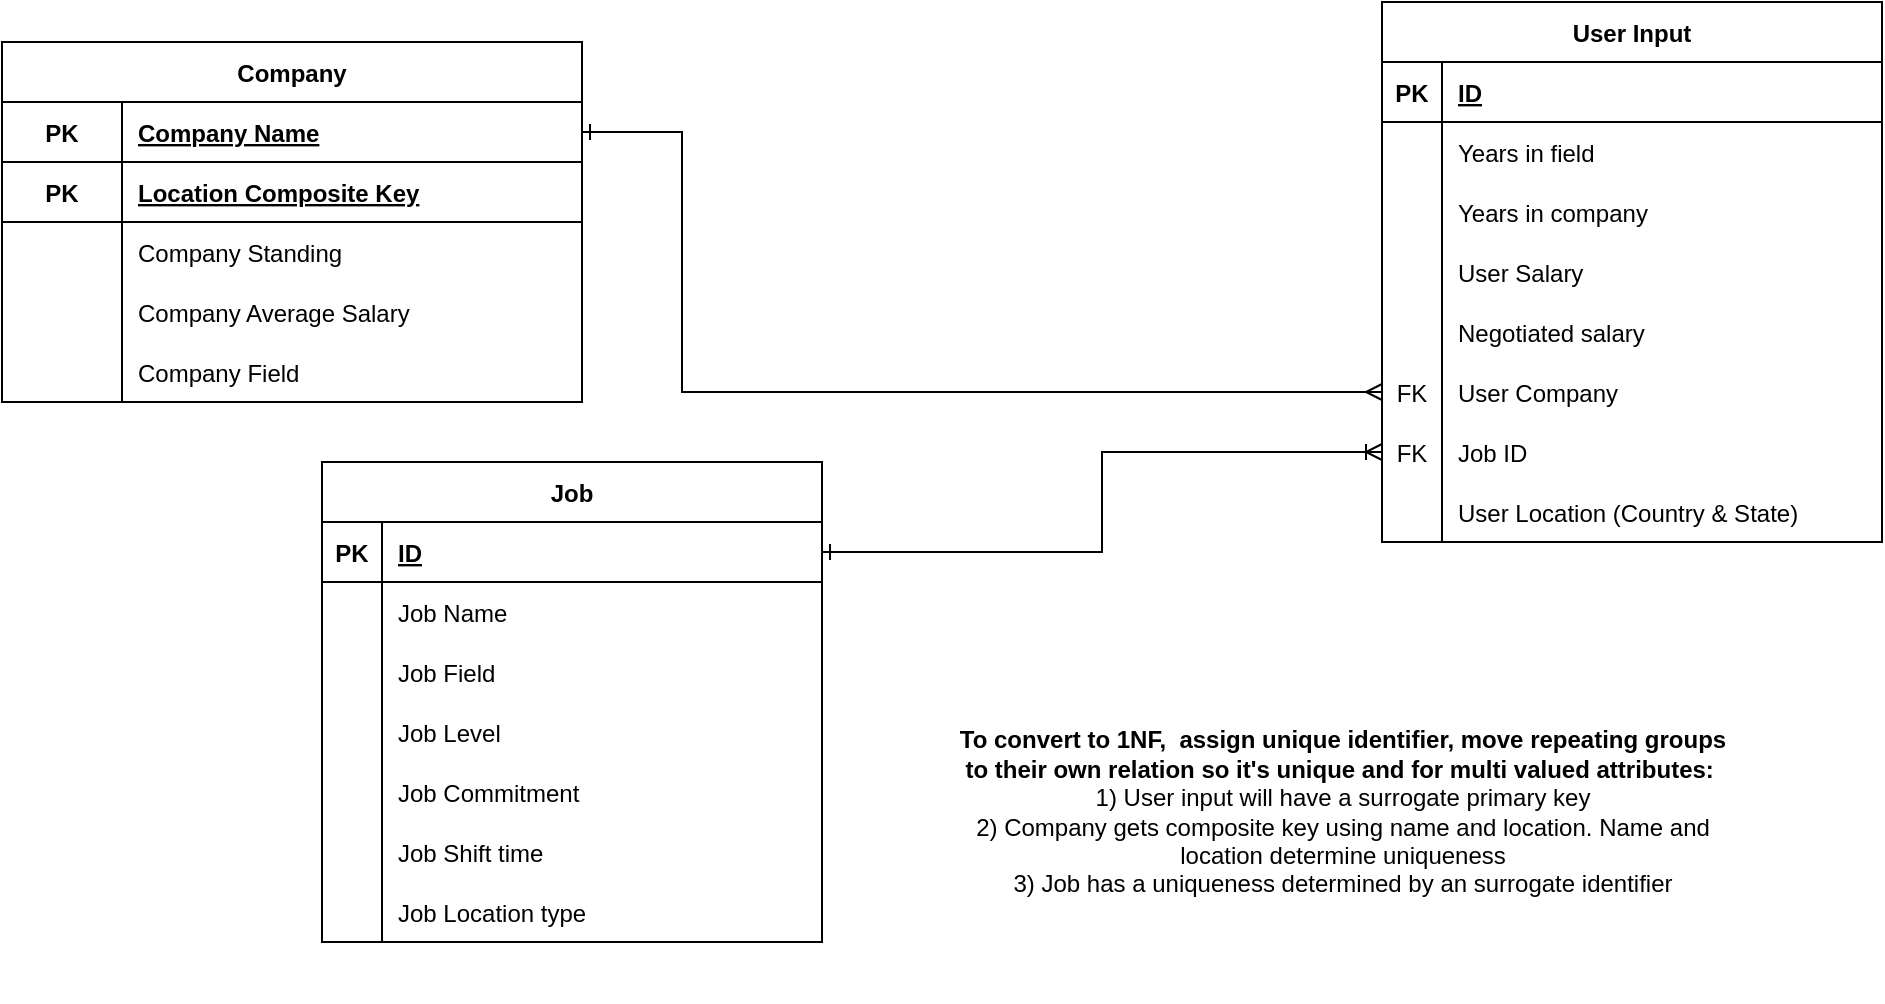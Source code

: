 <mxfile version="17.5.0" type="device"><diagram id="R2lEEEUBdFMjLlhIrx00" name="Page-1"><mxGraphModel dx="2084" dy="802" grid="1" gridSize="10" guides="1" tooltips="1" connect="1" arrows="1" fold="1" page="1" pageScale="1" pageWidth="850" pageHeight="1100" math="0" shadow="0" extFonts="Permanent Marker^https://fonts.googleapis.com/css?family=Permanent+Marker"><root><mxCell id="0"/><mxCell id="1" parent="0"/><mxCell id="YKfomwGGsA8LmUQ6YeCK-101" value="Company" style="shape=table;startSize=30;container=1;collapsible=1;childLayout=tableLayout;fixedRows=1;rowLines=0;fontStyle=1;align=center;resizeLast=1;" parent="1" vertex="1"><mxGeometry x="-20" y="120" width="290" height="180" as="geometry"/></mxCell><mxCell id="YKfomwGGsA8LmUQ6YeCK-102" value="" style="shape=partialRectangle;collapsible=0;dropTarget=0;pointerEvents=0;fillColor=none;points=[[0,0.5],[1,0.5]];portConstraint=eastwest;top=0;left=0;right=0;bottom=1;" parent="YKfomwGGsA8LmUQ6YeCK-101" vertex="1"><mxGeometry y="30" width="290" height="30" as="geometry"/></mxCell><mxCell id="YKfomwGGsA8LmUQ6YeCK-103" value="PK" style="shape=partialRectangle;overflow=hidden;connectable=0;fillColor=none;top=0;left=0;bottom=0;right=0;fontStyle=1;" parent="YKfomwGGsA8LmUQ6YeCK-102" vertex="1"><mxGeometry width="60" height="30" as="geometry"><mxRectangle width="60" height="30" as="alternateBounds"/></mxGeometry></mxCell><mxCell id="YKfomwGGsA8LmUQ6YeCK-104" value="Company Name" style="shape=partialRectangle;overflow=hidden;connectable=0;fillColor=none;top=0;left=0;bottom=0;right=0;align=left;spacingLeft=6;fontStyle=5;" parent="YKfomwGGsA8LmUQ6YeCK-102" vertex="1"><mxGeometry x="60" width="230" height="30" as="geometry"><mxRectangle width="230" height="30" as="alternateBounds"/></mxGeometry></mxCell><mxCell id="YKfomwGGsA8LmUQ6YeCK-176" style="shape=partialRectangle;collapsible=0;dropTarget=0;pointerEvents=0;fillColor=none;points=[[0,0.5],[1,0.5]];portConstraint=eastwest;top=0;left=0;right=0;bottom=1;" parent="YKfomwGGsA8LmUQ6YeCK-101" vertex="1"><mxGeometry y="60" width="290" height="30" as="geometry"/></mxCell><mxCell id="YKfomwGGsA8LmUQ6YeCK-177" value="PK" style="shape=partialRectangle;overflow=hidden;connectable=0;fillColor=none;top=0;left=0;bottom=0;right=0;fontStyle=1;" parent="YKfomwGGsA8LmUQ6YeCK-176" vertex="1"><mxGeometry width="60" height="30" as="geometry"><mxRectangle width="60" height="30" as="alternateBounds"/></mxGeometry></mxCell><mxCell id="YKfomwGGsA8LmUQ6YeCK-178" value="Location Composite Key" style="shape=partialRectangle;overflow=hidden;connectable=0;fillColor=none;top=0;left=0;bottom=0;right=0;align=left;spacingLeft=6;fontStyle=5;" parent="YKfomwGGsA8LmUQ6YeCK-176" vertex="1"><mxGeometry x="60" width="230" height="30" as="geometry"><mxRectangle width="230" height="30" as="alternateBounds"/></mxGeometry></mxCell><mxCell id="YKfomwGGsA8LmUQ6YeCK-111" style="shape=partialRectangle;collapsible=0;dropTarget=0;pointerEvents=0;fillColor=none;points=[[0,0.5],[1,0.5]];portConstraint=eastwest;top=0;left=0;right=0;bottom=0;" parent="YKfomwGGsA8LmUQ6YeCK-101" vertex="1"><mxGeometry y="90" width="290" height="30" as="geometry"/></mxCell><mxCell id="YKfomwGGsA8LmUQ6YeCK-112" style="shape=partialRectangle;overflow=hidden;connectable=0;fillColor=none;top=0;left=0;bottom=0;right=0;" parent="YKfomwGGsA8LmUQ6YeCK-111" vertex="1"><mxGeometry width="60" height="30" as="geometry"><mxRectangle width="60" height="30" as="alternateBounds"/></mxGeometry></mxCell><mxCell id="YKfomwGGsA8LmUQ6YeCK-113" value="Company Standing" style="shape=partialRectangle;overflow=hidden;connectable=0;fillColor=none;top=0;left=0;bottom=0;right=0;align=left;spacingLeft=6;" parent="YKfomwGGsA8LmUQ6YeCK-111" vertex="1"><mxGeometry x="60" width="230" height="30" as="geometry"><mxRectangle width="230" height="30" as="alternateBounds"/></mxGeometry></mxCell><mxCell id="YKfomwGGsA8LmUQ6YeCK-117" style="shape=partialRectangle;collapsible=0;dropTarget=0;pointerEvents=0;fillColor=none;points=[[0,0.5],[1,0.5]];portConstraint=eastwest;top=0;left=0;right=0;bottom=0;" parent="YKfomwGGsA8LmUQ6YeCK-101" vertex="1"><mxGeometry y="120" width="290" height="30" as="geometry"/></mxCell><mxCell id="YKfomwGGsA8LmUQ6YeCK-118" style="shape=partialRectangle;overflow=hidden;connectable=0;fillColor=none;top=0;left=0;bottom=0;right=0;" parent="YKfomwGGsA8LmUQ6YeCK-117" vertex="1"><mxGeometry width="60" height="30" as="geometry"><mxRectangle width="60" height="30" as="alternateBounds"/></mxGeometry></mxCell><mxCell id="YKfomwGGsA8LmUQ6YeCK-119" value="Company Average Salary" style="shape=partialRectangle;overflow=hidden;connectable=0;fillColor=none;top=0;left=0;bottom=0;right=0;align=left;spacingLeft=6;" parent="YKfomwGGsA8LmUQ6YeCK-117" vertex="1"><mxGeometry x="60" width="230" height="30" as="geometry"><mxRectangle width="230" height="30" as="alternateBounds"/></mxGeometry></mxCell><mxCell id="YKfomwGGsA8LmUQ6YeCK-114" style="shape=partialRectangle;collapsible=0;dropTarget=0;pointerEvents=0;fillColor=none;points=[[0,0.5],[1,0.5]];portConstraint=eastwest;top=0;left=0;right=0;bottom=0;" parent="YKfomwGGsA8LmUQ6YeCK-101" vertex="1"><mxGeometry y="150" width="290" height="30" as="geometry"/></mxCell><mxCell id="YKfomwGGsA8LmUQ6YeCK-115" value="" style="shape=partialRectangle;overflow=hidden;connectable=0;fillColor=none;top=0;left=0;bottom=0;right=0;" parent="YKfomwGGsA8LmUQ6YeCK-114" vertex="1"><mxGeometry width="60" height="30" as="geometry"><mxRectangle width="60" height="30" as="alternateBounds"/></mxGeometry></mxCell><mxCell id="YKfomwGGsA8LmUQ6YeCK-116" value="Company Field" style="shape=partialRectangle;overflow=hidden;connectable=0;fillColor=none;top=0;left=0;bottom=0;right=0;align=left;spacingLeft=6;" parent="YKfomwGGsA8LmUQ6YeCK-114" vertex="1"><mxGeometry x="60" width="230" height="30" as="geometry"><mxRectangle width="230" height="30" as="alternateBounds"/></mxGeometry></mxCell><mxCell id="YKfomwGGsA8LmUQ6YeCK-120" value="Job" style="shape=table;startSize=30;container=1;collapsible=1;childLayout=tableLayout;fixedRows=1;rowLines=0;fontStyle=1;align=center;resizeLast=1;" parent="1" vertex="1"><mxGeometry x="140" y="330" width="250" height="240" as="geometry"/></mxCell><mxCell id="YKfomwGGsA8LmUQ6YeCK-121" value="" style="shape=partialRectangle;collapsible=0;dropTarget=0;pointerEvents=0;fillColor=none;points=[[0,0.5],[1,0.5]];portConstraint=eastwest;top=0;left=0;right=0;bottom=1;" parent="YKfomwGGsA8LmUQ6YeCK-120" vertex="1"><mxGeometry y="30" width="250" height="30" as="geometry"/></mxCell><mxCell id="YKfomwGGsA8LmUQ6YeCK-122" value="PK" style="shape=partialRectangle;overflow=hidden;connectable=0;fillColor=none;top=0;left=0;bottom=0;right=0;fontStyle=1;" parent="YKfomwGGsA8LmUQ6YeCK-121" vertex="1"><mxGeometry width="30" height="30" as="geometry"><mxRectangle width="30" height="30" as="alternateBounds"/></mxGeometry></mxCell><mxCell id="YKfomwGGsA8LmUQ6YeCK-123" value="ID" style="shape=partialRectangle;overflow=hidden;connectable=0;fillColor=none;top=0;left=0;bottom=0;right=0;align=left;spacingLeft=6;fontStyle=5;" parent="YKfomwGGsA8LmUQ6YeCK-121" vertex="1"><mxGeometry x="30" width="220" height="30" as="geometry"><mxRectangle width="220" height="30" as="alternateBounds"/></mxGeometry></mxCell><mxCell id="YKfomwGGsA8LmUQ6YeCK-124" style="shape=partialRectangle;collapsible=0;dropTarget=0;pointerEvents=0;fillColor=none;points=[[0,0.5],[1,0.5]];portConstraint=eastwest;top=0;left=0;right=0;bottom=0;" parent="YKfomwGGsA8LmUQ6YeCK-120" vertex="1"><mxGeometry y="60" width="250" height="30" as="geometry"/></mxCell><mxCell id="YKfomwGGsA8LmUQ6YeCK-125" style="shape=partialRectangle;overflow=hidden;connectable=0;fillColor=none;top=0;left=0;bottom=0;right=0;" parent="YKfomwGGsA8LmUQ6YeCK-124" vertex="1"><mxGeometry width="30" height="30" as="geometry"><mxRectangle width="30" height="30" as="alternateBounds"/></mxGeometry></mxCell><mxCell id="YKfomwGGsA8LmUQ6YeCK-126" value="Job Name" style="shape=partialRectangle;overflow=hidden;connectable=0;fillColor=none;top=0;left=0;bottom=0;right=0;align=left;spacingLeft=6;" parent="YKfomwGGsA8LmUQ6YeCK-124" vertex="1"><mxGeometry x="30" width="220" height="30" as="geometry"><mxRectangle width="220" height="30" as="alternateBounds"/></mxGeometry></mxCell><mxCell id="YKfomwGGsA8LmUQ6YeCK-127" value="" style="shape=partialRectangle;collapsible=0;dropTarget=0;pointerEvents=0;fillColor=none;points=[[0,0.5],[1,0.5]];portConstraint=eastwest;top=0;left=0;right=0;bottom=0;" parent="YKfomwGGsA8LmUQ6YeCK-120" vertex="1"><mxGeometry y="90" width="250" height="30" as="geometry"/></mxCell><mxCell id="YKfomwGGsA8LmUQ6YeCK-128" value="" style="shape=partialRectangle;overflow=hidden;connectable=0;fillColor=none;top=0;left=0;bottom=0;right=0;" parent="YKfomwGGsA8LmUQ6YeCK-127" vertex="1"><mxGeometry width="30" height="30" as="geometry"><mxRectangle width="30" height="30" as="alternateBounds"/></mxGeometry></mxCell><mxCell id="YKfomwGGsA8LmUQ6YeCK-129" value="Job Field" style="shape=partialRectangle;overflow=hidden;connectable=0;fillColor=none;top=0;left=0;bottom=0;right=0;align=left;spacingLeft=6;" parent="YKfomwGGsA8LmUQ6YeCK-127" vertex="1"><mxGeometry x="30" width="220" height="30" as="geometry"><mxRectangle width="220" height="30" as="alternateBounds"/></mxGeometry></mxCell><mxCell id="YKfomwGGsA8LmUQ6YeCK-130" style="shape=partialRectangle;collapsible=0;dropTarget=0;pointerEvents=0;fillColor=none;points=[[0,0.5],[1,0.5]];portConstraint=eastwest;top=0;left=0;right=0;bottom=0;" parent="YKfomwGGsA8LmUQ6YeCK-120" vertex="1"><mxGeometry y="120" width="250" height="30" as="geometry"/></mxCell><mxCell id="YKfomwGGsA8LmUQ6YeCK-131" style="shape=partialRectangle;overflow=hidden;connectable=0;fillColor=none;top=0;left=0;bottom=0;right=0;" parent="YKfomwGGsA8LmUQ6YeCK-130" vertex="1"><mxGeometry width="30" height="30" as="geometry"><mxRectangle width="30" height="30" as="alternateBounds"/></mxGeometry></mxCell><mxCell id="YKfomwGGsA8LmUQ6YeCK-132" value="Job Level" style="shape=partialRectangle;overflow=hidden;connectable=0;fillColor=none;top=0;left=0;bottom=0;right=0;align=left;spacingLeft=6;" parent="YKfomwGGsA8LmUQ6YeCK-130" vertex="1"><mxGeometry x="30" width="220" height="30" as="geometry"><mxRectangle width="220" height="30" as="alternateBounds"/></mxGeometry></mxCell><mxCell id="YKfomwGGsA8LmUQ6YeCK-133" style="shape=partialRectangle;collapsible=0;dropTarget=0;pointerEvents=0;fillColor=none;points=[[0,0.5],[1,0.5]];portConstraint=eastwest;top=0;left=0;right=0;bottom=0;" parent="YKfomwGGsA8LmUQ6YeCK-120" vertex="1"><mxGeometry y="150" width="250" height="30" as="geometry"/></mxCell><mxCell id="YKfomwGGsA8LmUQ6YeCK-134" style="shape=partialRectangle;overflow=hidden;connectable=0;fillColor=none;top=0;left=0;bottom=0;right=0;" parent="YKfomwGGsA8LmUQ6YeCK-133" vertex="1"><mxGeometry width="30" height="30" as="geometry"><mxRectangle width="30" height="30" as="alternateBounds"/></mxGeometry></mxCell><mxCell id="YKfomwGGsA8LmUQ6YeCK-135" value="Job Commitment" style="shape=partialRectangle;overflow=hidden;connectable=0;fillColor=none;top=0;left=0;bottom=0;right=0;align=left;spacingLeft=6;" parent="YKfomwGGsA8LmUQ6YeCK-133" vertex="1"><mxGeometry x="30" width="220" height="30" as="geometry"><mxRectangle width="220" height="30" as="alternateBounds"/></mxGeometry></mxCell><mxCell id="YKfomwGGsA8LmUQ6YeCK-136" style="shape=partialRectangle;collapsible=0;dropTarget=0;pointerEvents=0;fillColor=none;points=[[0,0.5],[1,0.5]];portConstraint=eastwest;top=0;left=0;right=0;bottom=0;" parent="YKfomwGGsA8LmUQ6YeCK-120" vertex="1"><mxGeometry y="180" width="250" height="30" as="geometry"/></mxCell><mxCell id="YKfomwGGsA8LmUQ6YeCK-137" style="shape=partialRectangle;overflow=hidden;connectable=0;fillColor=none;top=0;left=0;bottom=0;right=0;" parent="YKfomwGGsA8LmUQ6YeCK-136" vertex="1"><mxGeometry width="30" height="30" as="geometry"><mxRectangle width="30" height="30" as="alternateBounds"/></mxGeometry></mxCell><mxCell id="YKfomwGGsA8LmUQ6YeCK-138" value="Job Shift time" style="shape=partialRectangle;overflow=hidden;connectable=0;fillColor=none;top=0;left=0;bottom=0;right=0;align=left;spacingLeft=6;" parent="YKfomwGGsA8LmUQ6YeCK-136" vertex="1"><mxGeometry x="30" width="220" height="30" as="geometry"><mxRectangle width="220" height="30" as="alternateBounds"/></mxGeometry></mxCell><mxCell id="YKfomwGGsA8LmUQ6YeCK-139" style="shape=partialRectangle;collapsible=0;dropTarget=0;pointerEvents=0;fillColor=none;points=[[0,0.5],[1,0.5]];portConstraint=eastwest;top=0;left=0;right=0;bottom=0;" parent="YKfomwGGsA8LmUQ6YeCK-120" vertex="1"><mxGeometry y="210" width="250" height="30" as="geometry"/></mxCell><mxCell id="YKfomwGGsA8LmUQ6YeCK-140" style="shape=partialRectangle;overflow=hidden;connectable=0;fillColor=none;top=0;left=0;bottom=0;right=0;" parent="YKfomwGGsA8LmUQ6YeCK-139" vertex="1"><mxGeometry width="30" height="30" as="geometry"><mxRectangle width="30" height="30" as="alternateBounds"/></mxGeometry></mxCell><mxCell id="YKfomwGGsA8LmUQ6YeCK-141" value="Job Location type" style="shape=partialRectangle;overflow=hidden;connectable=0;fillColor=none;top=0;left=0;bottom=0;right=0;align=left;spacingLeft=6;" parent="YKfomwGGsA8LmUQ6YeCK-139" vertex="1"><mxGeometry x="30" width="220" height="30" as="geometry"><mxRectangle width="220" height="30" as="alternateBounds"/></mxGeometry></mxCell><mxCell id="YKfomwGGsA8LmUQ6YeCK-142" value="&lt;b&gt;To convert to 1NF, &amp;nbsp;assign unique identifier, move repeating groups to their own relation so it's unique and for multi valued attributes:&lt;/b&gt;&amp;nbsp;&lt;br&gt;1) User input will have a surrogate primary key&lt;br&gt;2) Company gets composite key using name and location. Name and location determine uniqueness&lt;br&gt;3) Job has a uniqueness determined by an surrogate identifier" style="text;html=1;strokeColor=none;fillColor=none;align=center;verticalAlign=middle;whiteSpace=wrap;rounded=0;" parent="1" vertex="1"><mxGeometry x="451" y="410" width="399" height="190" as="geometry"/></mxCell><mxCell id="YKfomwGGsA8LmUQ6YeCK-202" value="User Input" style="shape=table;startSize=30;container=1;collapsible=1;childLayout=tableLayout;fixedRows=1;rowLines=0;fontStyle=1;align=center;resizeLast=1;" parent="1" vertex="1"><mxGeometry x="670" y="100" width="250" height="270" as="geometry"/></mxCell><mxCell id="YKfomwGGsA8LmUQ6YeCK-203" value="" style="shape=partialRectangle;collapsible=0;dropTarget=0;pointerEvents=0;fillColor=none;points=[[0,0.5],[1,0.5]];portConstraint=eastwest;top=0;left=0;right=0;bottom=1;" parent="YKfomwGGsA8LmUQ6YeCK-202" vertex="1"><mxGeometry y="30" width="250" height="30" as="geometry"/></mxCell><mxCell id="YKfomwGGsA8LmUQ6YeCK-204" value="PK" style="shape=partialRectangle;overflow=hidden;connectable=0;fillColor=none;top=0;left=0;bottom=0;right=0;fontStyle=1;" parent="YKfomwGGsA8LmUQ6YeCK-203" vertex="1"><mxGeometry width="30" height="30" as="geometry"><mxRectangle width="30" height="30" as="alternateBounds"/></mxGeometry></mxCell><mxCell id="YKfomwGGsA8LmUQ6YeCK-205" value="ID" style="shape=partialRectangle;overflow=hidden;connectable=0;fillColor=none;top=0;left=0;bottom=0;right=0;align=left;spacingLeft=6;fontStyle=5;" parent="YKfomwGGsA8LmUQ6YeCK-203" vertex="1"><mxGeometry x="30" width="220" height="30" as="geometry"><mxRectangle width="220" height="30" as="alternateBounds"/></mxGeometry></mxCell><mxCell id="YKfomwGGsA8LmUQ6YeCK-206" value="" style="shape=partialRectangle;collapsible=0;dropTarget=0;pointerEvents=0;fillColor=none;points=[[0,0.5],[1,0.5]];portConstraint=eastwest;top=0;left=0;right=0;bottom=0;" parent="YKfomwGGsA8LmUQ6YeCK-202" vertex="1"><mxGeometry y="60" width="250" height="30" as="geometry"/></mxCell><mxCell id="YKfomwGGsA8LmUQ6YeCK-207" value="" style="shape=partialRectangle;overflow=hidden;connectable=0;fillColor=none;top=0;left=0;bottom=0;right=0;" parent="YKfomwGGsA8LmUQ6YeCK-206" vertex="1"><mxGeometry width="30" height="30" as="geometry"><mxRectangle width="30" height="30" as="alternateBounds"/></mxGeometry></mxCell><mxCell id="YKfomwGGsA8LmUQ6YeCK-208" value="Years in field" style="shape=partialRectangle;overflow=hidden;connectable=0;fillColor=none;top=0;left=0;bottom=0;right=0;align=left;spacingLeft=6;" parent="YKfomwGGsA8LmUQ6YeCK-206" vertex="1"><mxGeometry x="30" width="220" height="30" as="geometry"><mxRectangle width="220" height="30" as="alternateBounds"/></mxGeometry></mxCell><mxCell id="YKfomwGGsA8LmUQ6YeCK-209" style="shape=partialRectangle;collapsible=0;dropTarget=0;pointerEvents=0;fillColor=none;points=[[0,0.5],[1,0.5]];portConstraint=eastwest;top=0;left=0;right=0;bottom=0;" parent="YKfomwGGsA8LmUQ6YeCK-202" vertex="1"><mxGeometry y="90" width="250" height="30" as="geometry"/></mxCell><mxCell id="YKfomwGGsA8LmUQ6YeCK-210" style="shape=partialRectangle;overflow=hidden;connectable=0;fillColor=none;top=0;left=0;bottom=0;right=0;" parent="YKfomwGGsA8LmUQ6YeCK-209" vertex="1"><mxGeometry width="30" height="30" as="geometry"><mxRectangle width="30" height="30" as="alternateBounds"/></mxGeometry></mxCell><mxCell id="YKfomwGGsA8LmUQ6YeCK-211" value="Years in company" style="shape=partialRectangle;overflow=hidden;connectable=0;fillColor=none;top=0;left=0;bottom=0;right=0;align=left;spacingLeft=6;" parent="YKfomwGGsA8LmUQ6YeCK-209" vertex="1"><mxGeometry x="30" width="220" height="30" as="geometry"><mxRectangle width="220" height="30" as="alternateBounds"/></mxGeometry></mxCell><mxCell id="YKfomwGGsA8LmUQ6YeCK-212" style="shape=partialRectangle;collapsible=0;dropTarget=0;pointerEvents=0;fillColor=none;points=[[0,0.5],[1,0.5]];portConstraint=eastwest;top=0;left=0;right=0;bottom=0;" parent="YKfomwGGsA8LmUQ6YeCK-202" vertex="1"><mxGeometry y="120" width="250" height="30" as="geometry"/></mxCell><mxCell id="YKfomwGGsA8LmUQ6YeCK-213" style="shape=partialRectangle;overflow=hidden;connectable=0;fillColor=none;top=0;left=0;bottom=0;right=0;" parent="YKfomwGGsA8LmUQ6YeCK-212" vertex="1"><mxGeometry width="30" height="30" as="geometry"><mxRectangle width="30" height="30" as="alternateBounds"/></mxGeometry></mxCell><mxCell id="YKfomwGGsA8LmUQ6YeCK-214" value="User Salary" style="shape=partialRectangle;overflow=hidden;connectable=0;fillColor=none;top=0;left=0;bottom=0;right=0;align=left;spacingLeft=6;" parent="YKfomwGGsA8LmUQ6YeCK-212" vertex="1"><mxGeometry x="30" width="220" height="30" as="geometry"><mxRectangle width="220" height="30" as="alternateBounds"/></mxGeometry></mxCell><mxCell id="YKfomwGGsA8LmUQ6YeCK-215" style="shape=partialRectangle;collapsible=0;dropTarget=0;pointerEvents=0;fillColor=none;points=[[0,0.5],[1,0.5]];portConstraint=eastwest;top=0;left=0;right=0;bottom=0;" parent="YKfomwGGsA8LmUQ6YeCK-202" vertex="1"><mxGeometry y="150" width="250" height="30" as="geometry"/></mxCell><mxCell id="YKfomwGGsA8LmUQ6YeCK-216" style="shape=partialRectangle;overflow=hidden;connectable=0;fillColor=none;top=0;left=0;bottom=0;right=0;" parent="YKfomwGGsA8LmUQ6YeCK-215" vertex="1"><mxGeometry width="30" height="30" as="geometry"><mxRectangle width="30" height="30" as="alternateBounds"/></mxGeometry></mxCell><mxCell id="YKfomwGGsA8LmUQ6YeCK-217" value="Negotiated salary" style="shape=partialRectangle;overflow=hidden;connectable=0;fillColor=none;top=0;left=0;bottom=0;right=0;align=left;spacingLeft=6;" parent="YKfomwGGsA8LmUQ6YeCK-215" vertex="1"><mxGeometry x="30" width="220" height="30" as="geometry"><mxRectangle width="220" height="30" as="alternateBounds"/></mxGeometry></mxCell><mxCell id="YKfomwGGsA8LmUQ6YeCK-218" style="shape=partialRectangle;collapsible=0;dropTarget=0;pointerEvents=0;fillColor=none;points=[[0,0.5],[1,0.5]];portConstraint=eastwest;top=0;left=0;right=0;bottom=0;" parent="YKfomwGGsA8LmUQ6YeCK-202" vertex="1"><mxGeometry y="180" width="250" height="30" as="geometry"/></mxCell><mxCell id="YKfomwGGsA8LmUQ6YeCK-219" value="FK" style="shape=partialRectangle;overflow=hidden;connectable=0;fillColor=none;top=0;left=0;bottom=0;right=0;" parent="YKfomwGGsA8LmUQ6YeCK-218" vertex="1"><mxGeometry width="30" height="30" as="geometry"><mxRectangle width="30" height="30" as="alternateBounds"/></mxGeometry></mxCell><mxCell id="YKfomwGGsA8LmUQ6YeCK-220" value="User Company" style="shape=partialRectangle;overflow=hidden;connectable=0;fillColor=none;top=0;left=0;bottom=0;right=0;align=left;spacingLeft=6;" parent="YKfomwGGsA8LmUQ6YeCK-218" vertex="1"><mxGeometry x="30" width="220" height="30" as="geometry"><mxRectangle width="220" height="30" as="alternateBounds"/></mxGeometry></mxCell><mxCell id="YKfomwGGsA8LmUQ6YeCK-221" value="" style="shape=partialRectangle;collapsible=0;dropTarget=0;pointerEvents=0;fillColor=none;points=[[0,0.5],[1,0.5]];portConstraint=eastwest;top=0;left=0;right=0;bottom=0;" parent="YKfomwGGsA8LmUQ6YeCK-202" vertex="1"><mxGeometry y="210" width="250" height="30" as="geometry"/></mxCell><mxCell id="YKfomwGGsA8LmUQ6YeCK-222" value="FK" style="shape=partialRectangle;overflow=hidden;connectable=0;fillColor=none;top=0;left=0;bottom=0;right=0;" parent="YKfomwGGsA8LmUQ6YeCK-221" vertex="1"><mxGeometry width="30" height="30" as="geometry"><mxRectangle width="30" height="30" as="alternateBounds"/></mxGeometry></mxCell><mxCell id="YKfomwGGsA8LmUQ6YeCK-223" value="Job ID" style="shape=partialRectangle;overflow=hidden;connectable=0;fillColor=none;top=0;left=0;bottom=0;right=0;align=left;spacingLeft=6;" parent="YKfomwGGsA8LmUQ6YeCK-221" vertex="1"><mxGeometry x="30" width="220" height="30" as="geometry"><mxRectangle width="220" height="30" as="alternateBounds"/></mxGeometry></mxCell><mxCell id="YKfomwGGsA8LmUQ6YeCK-224" style="shape=partialRectangle;collapsible=0;dropTarget=0;pointerEvents=0;fillColor=none;points=[[0,0.5],[1,0.5]];portConstraint=eastwest;top=0;left=0;right=0;bottom=0;" parent="YKfomwGGsA8LmUQ6YeCK-202" vertex="1"><mxGeometry y="240" width="250" height="30" as="geometry"/></mxCell><mxCell id="YKfomwGGsA8LmUQ6YeCK-225" value="" style="shape=partialRectangle;overflow=hidden;connectable=0;fillColor=none;top=0;left=0;bottom=0;right=0;" parent="YKfomwGGsA8LmUQ6YeCK-224" vertex="1"><mxGeometry width="30" height="30" as="geometry"><mxRectangle width="30" height="30" as="alternateBounds"/></mxGeometry></mxCell><mxCell id="YKfomwGGsA8LmUQ6YeCK-226" value="User Location (Country &amp; State)" style="shape=partialRectangle;overflow=hidden;connectable=0;fillColor=none;top=0;left=0;bottom=0;right=0;align=left;spacingLeft=6;" parent="YKfomwGGsA8LmUQ6YeCK-224" vertex="1"><mxGeometry x="30" width="220" height="30" as="geometry"><mxRectangle width="220" height="30" as="alternateBounds"/></mxGeometry></mxCell><mxCell id="YKfomwGGsA8LmUQ6YeCK-227" style="edgeStyle=orthogonalEdgeStyle;rounded=0;orthogonalLoop=1;jettySize=auto;html=1;exitX=0;exitY=0.5;exitDx=0;exitDy=0;entryX=1;entryY=0.5;entryDx=0;entryDy=0;startArrow=ERoneToMany;startFill=0;endArrow=ERone;endFill=0;" parent="1" source="YKfomwGGsA8LmUQ6YeCK-221" target="YKfomwGGsA8LmUQ6YeCK-121" edge="1"><mxGeometry relative="1" as="geometry"/></mxCell><mxCell id="YKfomwGGsA8LmUQ6YeCK-228" style="edgeStyle=orthogonalEdgeStyle;rounded=0;orthogonalLoop=1;jettySize=auto;html=1;exitX=0;exitY=0.5;exitDx=0;exitDy=0;entryX=1;entryY=0.25;entryDx=0;entryDy=0;startArrow=ERmany;startFill=0;endArrow=ERone;endFill=0;" parent="1" source="YKfomwGGsA8LmUQ6YeCK-218" target="YKfomwGGsA8LmUQ6YeCK-101" edge="1"><mxGeometry relative="1" as="geometry"><Array as="points"><mxPoint x="320" y="295"/><mxPoint x="320" y="165"/></Array></mxGeometry></mxCell></root></mxGraphModel></diagram></mxfile>